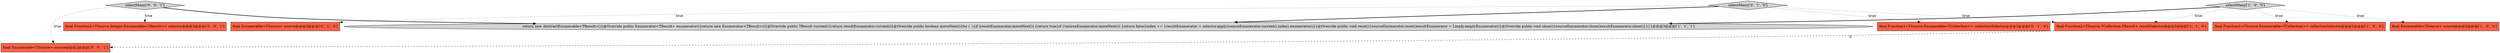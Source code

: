 digraph {
10 [style = filled, label = "selectMany['0', '0', '1']", fillcolor = lightgray, shape = diamond image = "AAA0AAABBB3BBB"];
2 [style = filled, label = "final Enumerable<TSource> source@@@2@@@['1', '0', '0']", fillcolor = tomato, shape = box image = "AAA0AAABBB1BBB"];
5 [style = filled, label = "final Function1<TSource,Enumerable<TCollection>> collectionSelector@@@2@@@['0', '1', '0']", fillcolor = tomato, shape = box image = "AAA0AAABBB2BBB"];
6 [style = filled, label = "final Enumerable<TSource> source@@@2@@@['0', '1', '0']", fillcolor = tomato, shape = box image = "AAA0AAABBB2BBB"];
0 [style = filled, label = "final Function1<TSource,Enumerable<TCollection>> collectionSelector@@@2@@@['1', '0', '0']", fillcolor = tomato, shape = box image = "AAA0AAABBB1BBB"];
7 [style = filled, label = "selectMany['0', '1', '0']", fillcolor = lightgray, shape = diamond image = "AAA0AAABBB2BBB"];
8 [style = filled, label = "final Function2<TSource,Integer,Enumerable<TResult>> selector@@@2@@@['0', '0', '1']", fillcolor = tomato, shape = box image = "AAA0AAABBB3BBB"];
4 [style = filled, label = "return new AbstractEnumerable<TResult>(){@Override public Enumerator<TResult> enumerator(){return new Enumerator<TResult>(){@Override public TResult current(){return resultEnumerator.current()}@Override public boolean moveNext(){for (  ){if (resultEnumerator.moveNext()) {return true}if (!sourceEnumerator.moveNext()) {return false}index += 1resultEnumerator = selector.apply(sourceEnumerator.current(),index).enumerator()}}@Override public void reset(){sourceEnumerator.reset()resultEnumerator = Linq4j.emptyEnumerator()}@Override public void close(){sourceEnumerator.close()resultEnumerator.close()}}}}@@@3@@@['1', '1', '1']", fillcolor = lightgray, shape = ellipse image = "AAA0AAABBB1BBB"];
1 [style = filled, label = "selectMany['1', '0', '0']", fillcolor = lightgray, shape = diamond image = "AAA0AAABBB1BBB"];
3 [style = filled, label = "final Function2<TSource,TCollection,TResult> resultSelector@@@2@@@['1', '1', '0']", fillcolor = tomato, shape = box image = "AAA0AAABBB1BBB"];
9 [style = filled, label = "final Enumerable<TSource> source@@@2@@@['0', '0', '1']", fillcolor = tomato, shape = box image = "AAA0AAABBB3BBB"];
1->2 [style = dotted, label="true"];
1->3 [style = dotted, label="true"];
10->8 [style = dotted, label="true"];
7->4 [style = bold, label=""];
10->4 [style = bold, label=""];
10->9 [style = dotted, label="true"];
3->9 [style = dashed, label="0"];
1->0 [style = dotted, label="true"];
7->3 [style = dotted, label="true"];
1->4 [style = bold, label=""];
7->5 [style = dotted, label="true"];
7->6 [style = dotted, label="true"];
}
